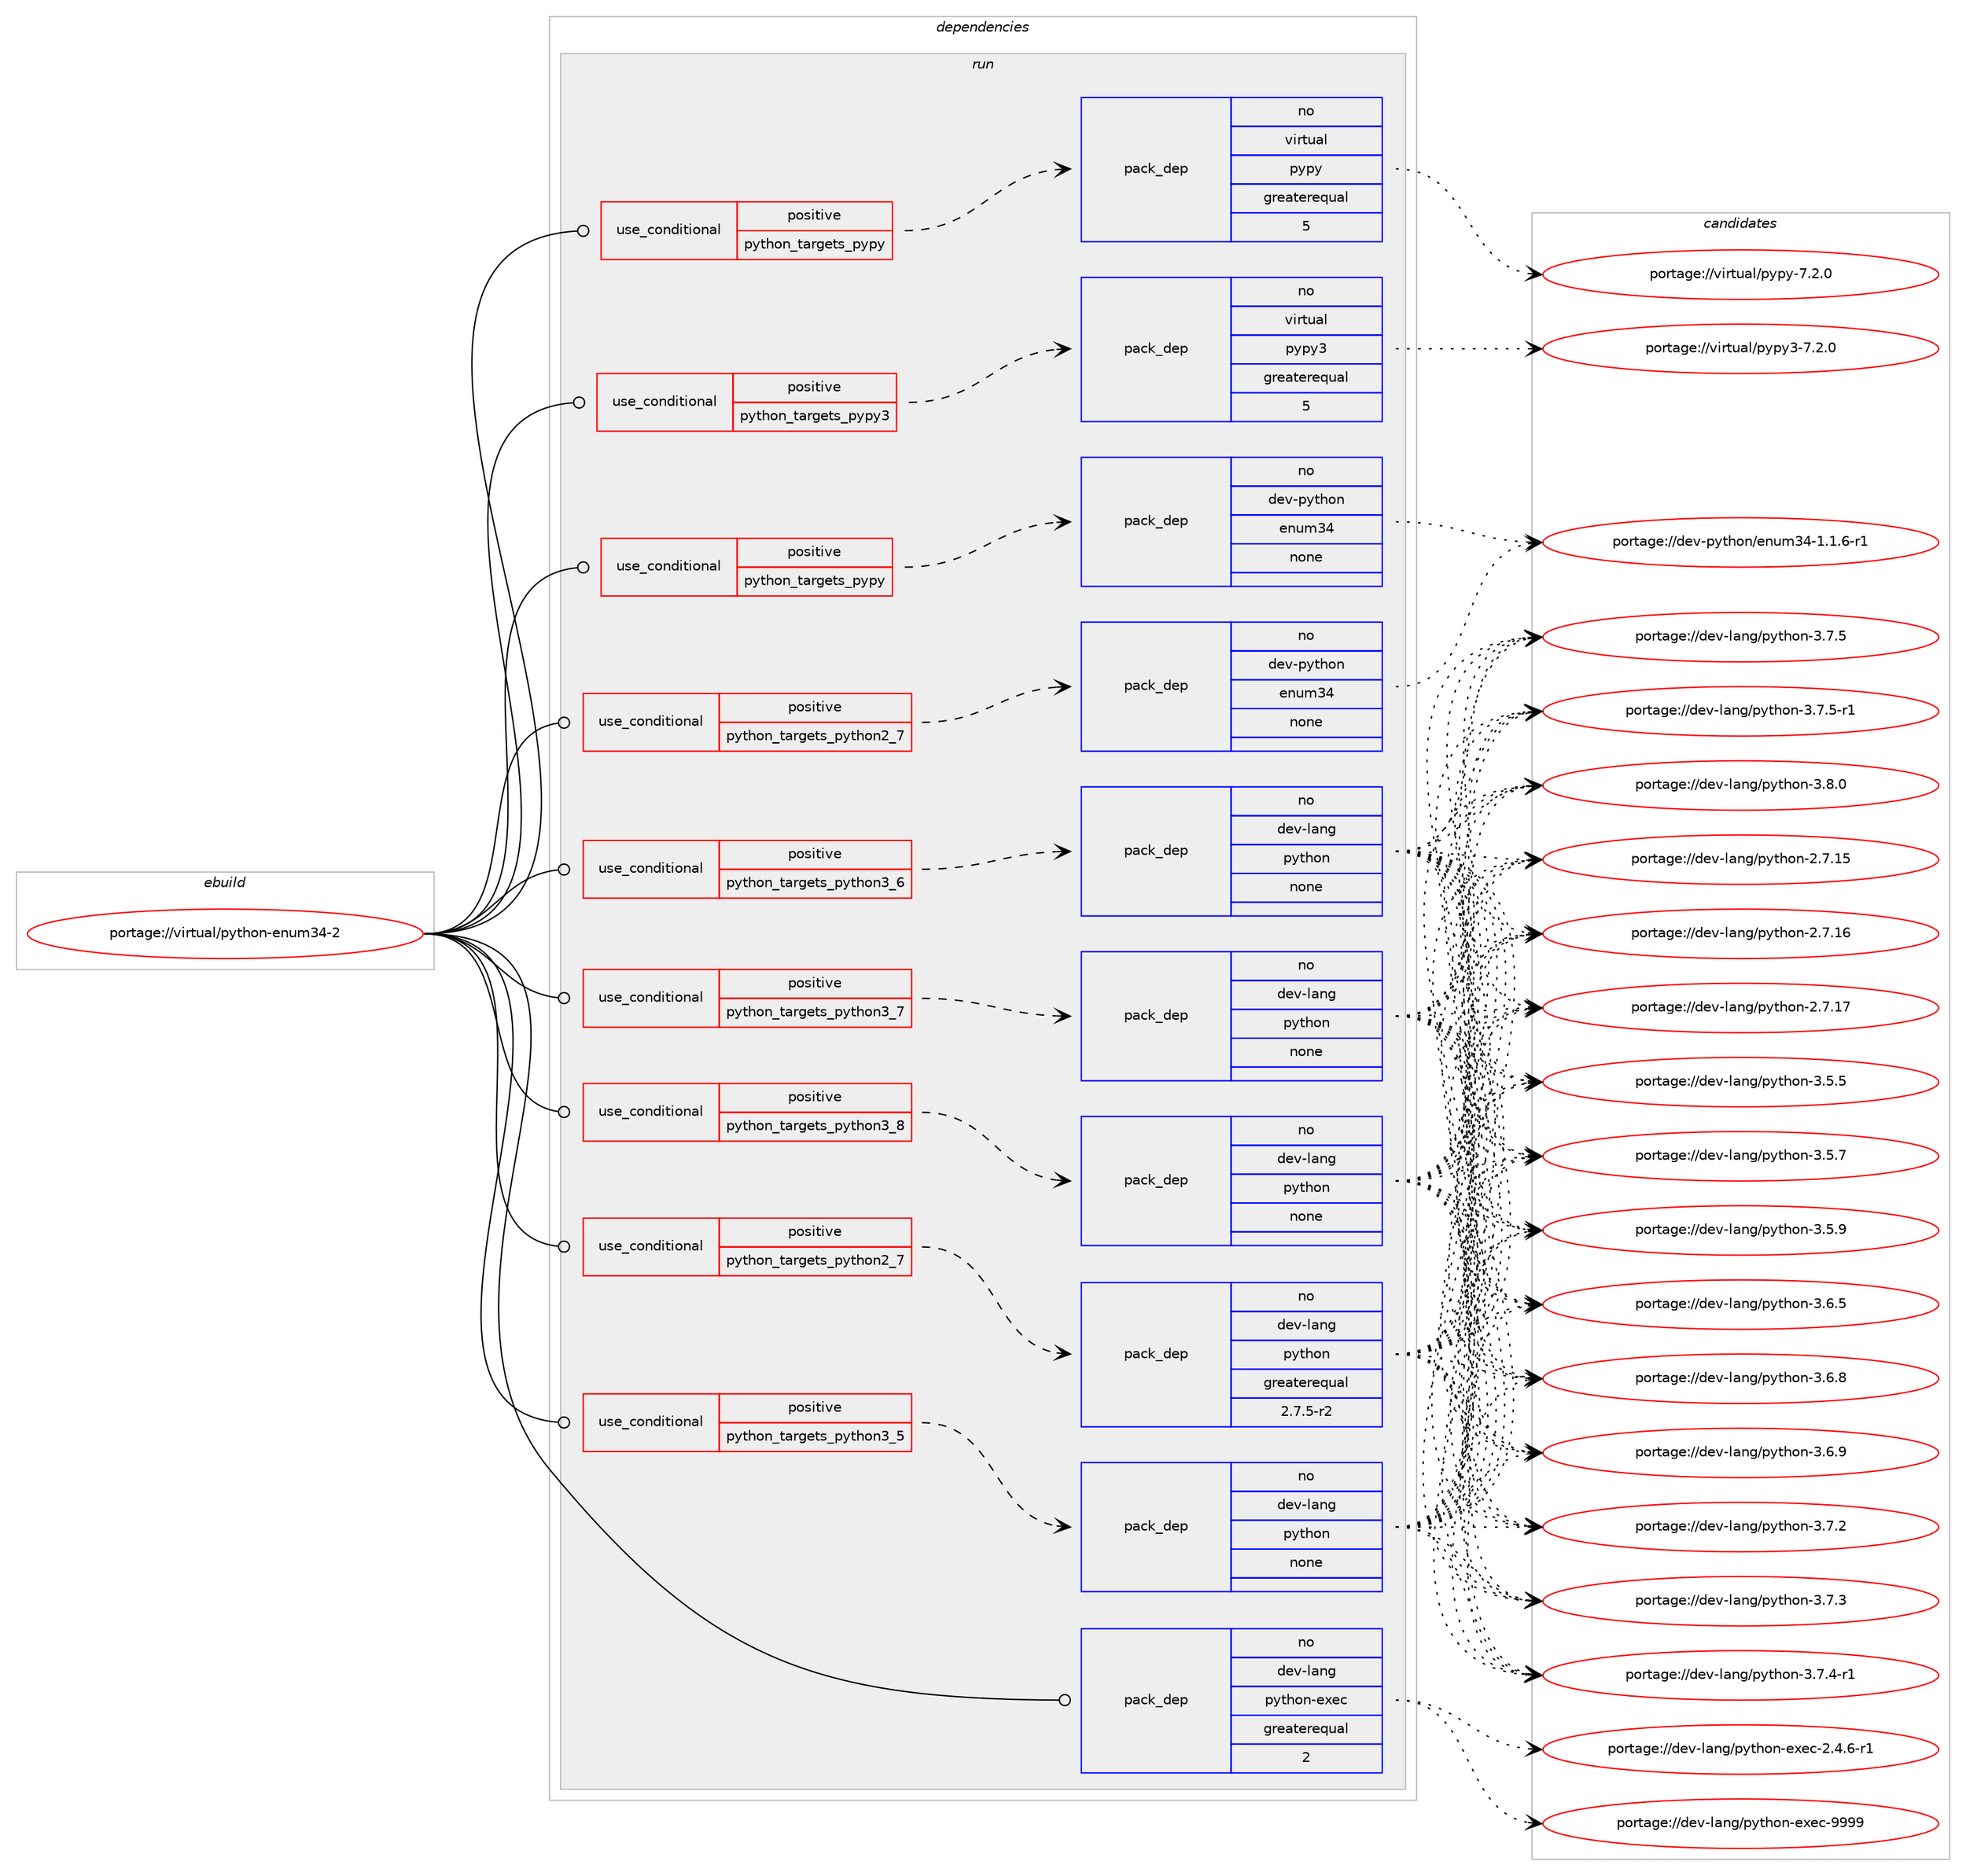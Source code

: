 digraph prolog {

# *************
# Graph options
# *************

newrank=true;
concentrate=true;
compound=true;
graph [rankdir=LR,fontname=Helvetica,fontsize=10,ranksep=1.5];#, ranksep=2.5, nodesep=0.2];
edge  [arrowhead=vee];
node  [fontname=Helvetica,fontsize=10];

# **********
# The ebuild
# **********

subgraph cluster_leftcol {
color=gray;
rank=same;
label=<<i>ebuild</i>>;
id [label="portage://virtual/python-enum34-2", color=red, width=4, href="../virtual/python-enum34-2.svg"];
}

# ****************
# The dependencies
# ****************

subgraph cluster_midcol {
color=gray;
label=<<i>dependencies</i>>;
subgraph cluster_compile {
fillcolor="#eeeeee";
style=filled;
label=<<i>compile</i>>;
}
subgraph cluster_compileandrun {
fillcolor="#eeeeee";
style=filled;
label=<<i>compile and run</i>>;
}
subgraph cluster_run {
fillcolor="#eeeeee";
style=filled;
label=<<i>run</i>>;
subgraph cond105025 {
dependency435901 [label=<<TABLE BORDER="0" CELLBORDER="1" CELLSPACING="0" CELLPADDING="4"><TR><TD ROWSPAN="3" CELLPADDING="10">use_conditional</TD></TR><TR><TD>positive</TD></TR><TR><TD>python_targets_pypy</TD></TR></TABLE>>, shape=none, color=red];
subgraph pack323202 {
dependency435902 [label=<<TABLE BORDER="0" CELLBORDER="1" CELLSPACING="0" CELLPADDING="4" WIDTH="220"><TR><TD ROWSPAN="6" CELLPADDING="30">pack_dep</TD></TR><TR><TD WIDTH="110">no</TD></TR><TR><TD>dev-python</TD></TR><TR><TD>enum34</TD></TR><TR><TD>none</TD></TR><TR><TD></TD></TR></TABLE>>, shape=none, color=blue];
}
dependency435901:e -> dependency435902:w [weight=20,style="dashed",arrowhead="vee"];
}
id:e -> dependency435901:w [weight=20,style="solid",arrowhead="odot"];
subgraph cond105026 {
dependency435903 [label=<<TABLE BORDER="0" CELLBORDER="1" CELLSPACING="0" CELLPADDING="4"><TR><TD ROWSPAN="3" CELLPADDING="10">use_conditional</TD></TR><TR><TD>positive</TD></TR><TR><TD>python_targets_pypy</TD></TR></TABLE>>, shape=none, color=red];
subgraph pack323203 {
dependency435904 [label=<<TABLE BORDER="0" CELLBORDER="1" CELLSPACING="0" CELLPADDING="4" WIDTH="220"><TR><TD ROWSPAN="6" CELLPADDING="30">pack_dep</TD></TR><TR><TD WIDTH="110">no</TD></TR><TR><TD>virtual</TD></TR><TR><TD>pypy</TD></TR><TR><TD>greaterequal</TD></TR><TR><TD>5</TD></TR></TABLE>>, shape=none, color=blue];
}
dependency435903:e -> dependency435904:w [weight=20,style="dashed",arrowhead="vee"];
}
id:e -> dependency435903:w [weight=20,style="solid",arrowhead="odot"];
subgraph cond105027 {
dependency435905 [label=<<TABLE BORDER="0" CELLBORDER="1" CELLSPACING="0" CELLPADDING="4"><TR><TD ROWSPAN="3" CELLPADDING="10">use_conditional</TD></TR><TR><TD>positive</TD></TR><TR><TD>python_targets_pypy3</TD></TR></TABLE>>, shape=none, color=red];
subgraph pack323204 {
dependency435906 [label=<<TABLE BORDER="0" CELLBORDER="1" CELLSPACING="0" CELLPADDING="4" WIDTH="220"><TR><TD ROWSPAN="6" CELLPADDING="30">pack_dep</TD></TR><TR><TD WIDTH="110">no</TD></TR><TR><TD>virtual</TD></TR><TR><TD>pypy3</TD></TR><TR><TD>greaterequal</TD></TR><TR><TD>5</TD></TR></TABLE>>, shape=none, color=blue];
}
dependency435905:e -> dependency435906:w [weight=20,style="dashed",arrowhead="vee"];
}
id:e -> dependency435905:w [weight=20,style="solid",arrowhead="odot"];
subgraph cond105028 {
dependency435907 [label=<<TABLE BORDER="0" CELLBORDER="1" CELLSPACING="0" CELLPADDING="4"><TR><TD ROWSPAN="3" CELLPADDING="10">use_conditional</TD></TR><TR><TD>positive</TD></TR><TR><TD>python_targets_python2_7</TD></TR></TABLE>>, shape=none, color=red];
subgraph pack323205 {
dependency435908 [label=<<TABLE BORDER="0" CELLBORDER="1" CELLSPACING="0" CELLPADDING="4" WIDTH="220"><TR><TD ROWSPAN="6" CELLPADDING="30">pack_dep</TD></TR><TR><TD WIDTH="110">no</TD></TR><TR><TD>dev-lang</TD></TR><TR><TD>python</TD></TR><TR><TD>greaterequal</TD></TR><TR><TD>2.7.5-r2</TD></TR></TABLE>>, shape=none, color=blue];
}
dependency435907:e -> dependency435908:w [weight=20,style="dashed",arrowhead="vee"];
}
id:e -> dependency435907:w [weight=20,style="solid",arrowhead="odot"];
subgraph cond105029 {
dependency435909 [label=<<TABLE BORDER="0" CELLBORDER="1" CELLSPACING="0" CELLPADDING="4"><TR><TD ROWSPAN="3" CELLPADDING="10">use_conditional</TD></TR><TR><TD>positive</TD></TR><TR><TD>python_targets_python2_7</TD></TR></TABLE>>, shape=none, color=red];
subgraph pack323206 {
dependency435910 [label=<<TABLE BORDER="0" CELLBORDER="1" CELLSPACING="0" CELLPADDING="4" WIDTH="220"><TR><TD ROWSPAN="6" CELLPADDING="30">pack_dep</TD></TR><TR><TD WIDTH="110">no</TD></TR><TR><TD>dev-python</TD></TR><TR><TD>enum34</TD></TR><TR><TD>none</TD></TR><TR><TD></TD></TR></TABLE>>, shape=none, color=blue];
}
dependency435909:e -> dependency435910:w [weight=20,style="dashed",arrowhead="vee"];
}
id:e -> dependency435909:w [weight=20,style="solid",arrowhead="odot"];
subgraph cond105030 {
dependency435911 [label=<<TABLE BORDER="0" CELLBORDER="1" CELLSPACING="0" CELLPADDING="4"><TR><TD ROWSPAN="3" CELLPADDING="10">use_conditional</TD></TR><TR><TD>positive</TD></TR><TR><TD>python_targets_python3_5</TD></TR></TABLE>>, shape=none, color=red];
subgraph pack323207 {
dependency435912 [label=<<TABLE BORDER="0" CELLBORDER="1" CELLSPACING="0" CELLPADDING="4" WIDTH="220"><TR><TD ROWSPAN="6" CELLPADDING="30">pack_dep</TD></TR><TR><TD WIDTH="110">no</TD></TR><TR><TD>dev-lang</TD></TR><TR><TD>python</TD></TR><TR><TD>none</TD></TR><TR><TD></TD></TR></TABLE>>, shape=none, color=blue];
}
dependency435911:e -> dependency435912:w [weight=20,style="dashed",arrowhead="vee"];
}
id:e -> dependency435911:w [weight=20,style="solid",arrowhead="odot"];
subgraph cond105031 {
dependency435913 [label=<<TABLE BORDER="0" CELLBORDER="1" CELLSPACING="0" CELLPADDING="4"><TR><TD ROWSPAN="3" CELLPADDING="10">use_conditional</TD></TR><TR><TD>positive</TD></TR><TR><TD>python_targets_python3_6</TD></TR></TABLE>>, shape=none, color=red];
subgraph pack323208 {
dependency435914 [label=<<TABLE BORDER="0" CELLBORDER="1" CELLSPACING="0" CELLPADDING="4" WIDTH="220"><TR><TD ROWSPAN="6" CELLPADDING="30">pack_dep</TD></TR><TR><TD WIDTH="110">no</TD></TR><TR><TD>dev-lang</TD></TR><TR><TD>python</TD></TR><TR><TD>none</TD></TR><TR><TD></TD></TR></TABLE>>, shape=none, color=blue];
}
dependency435913:e -> dependency435914:w [weight=20,style="dashed",arrowhead="vee"];
}
id:e -> dependency435913:w [weight=20,style="solid",arrowhead="odot"];
subgraph cond105032 {
dependency435915 [label=<<TABLE BORDER="0" CELLBORDER="1" CELLSPACING="0" CELLPADDING="4"><TR><TD ROWSPAN="3" CELLPADDING="10">use_conditional</TD></TR><TR><TD>positive</TD></TR><TR><TD>python_targets_python3_7</TD></TR></TABLE>>, shape=none, color=red];
subgraph pack323209 {
dependency435916 [label=<<TABLE BORDER="0" CELLBORDER="1" CELLSPACING="0" CELLPADDING="4" WIDTH="220"><TR><TD ROWSPAN="6" CELLPADDING="30">pack_dep</TD></TR><TR><TD WIDTH="110">no</TD></TR><TR><TD>dev-lang</TD></TR><TR><TD>python</TD></TR><TR><TD>none</TD></TR><TR><TD></TD></TR></TABLE>>, shape=none, color=blue];
}
dependency435915:e -> dependency435916:w [weight=20,style="dashed",arrowhead="vee"];
}
id:e -> dependency435915:w [weight=20,style="solid",arrowhead="odot"];
subgraph cond105033 {
dependency435917 [label=<<TABLE BORDER="0" CELLBORDER="1" CELLSPACING="0" CELLPADDING="4"><TR><TD ROWSPAN="3" CELLPADDING="10">use_conditional</TD></TR><TR><TD>positive</TD></TR><TR><TD>python_targets_python3_8</TD></TR></TABLE>>, shape=none, color=red];
subgraph pack323210 {
dependency435918 [label=<<TABLE BORDER="0" CELLBORDER="1" CELLSPACING="0" CELLPADDING="4" WIDTH="220"><TR><TD ROWSPAN="6" CELLPADDING="30">pack_dep</TD></TR><TR><TD WIDTH="110">no</TD></TR><TR><TD>dev-lang</TD></TR><TR><TD>python</TD></TR><TR><TD>none</TD></TR><TR><TD></TD></TR></TABLE>>, shape=none, color=blue];
}
dependency435917:e -> dependency435918:w [weight=20,style="dashed",arrowhead="vee"];
}
id:e -> dependency435917:w [weight=20,style="solid",arrowhead="odot"];
subgraph pack323211 {
dependency435919 [label=<<TABLE BORDER="0" CELLBORDER="1" CELLSPACING="0" CELLPADDING="4" WIDTH="220"><TR><TD ROWSPAN="6" CELLPADDING="30">pack_dep</TD></TR><TR><TD WIDTH="110">no</TD></TR><TR><TD>dev-lang</TD></TR><TR><TD>python-exec</TD></TR><TR><TD>greaterequal</TD></TR><TR><TD>2</TD></TR></TABLE>>, shape=none, color=blue];
}
id:e -> dependency435919:w [weight=20,style="solid",arrowhead="odot"];
}
}

# **************
# The candidates
# **************

subgraph cluster_choices {
rank=same;
color=gray;
label=<<i>candidates</i>>;

subgraph choice323202 {
color=black;
nodesep=1;
choiceportage100101118451121211161041111104710111011710951524549464946544511449 [label="portage://dev-python/enum34-1.1.6-r1", color=red, width=4,href="../dev-python/enum34-1.1.6-r1.svg"];
dependency435902:e -> choiceportage100101118451121211161041111104710111011710951524549464946544511449:w [style=dotted,weight="100"];
}
subgraph choice323203 {
color=black;
nodesep=1;
choiceportage1181051141161179710847112121112121455546504648 [label="portage://virtual/pypy-7.2.0", color=red, width=4,href="../virtual/pypy-7.2.0.svg"];
dependency435904:e -> choiceportage1181051141161179710847112121112121455546504648:w [style=dotted,weight="100"];
}
subgraph choice323204 {
color=black;
nodesep=1;
choiceportage118105114116117971084711212111212151455546504648 [label="portage://virtual/pypy3-7.2.0", color=red, width=4,href="../virtual/pypy3-7.2.0.svg"];
dependency435906:e -> choiceportage118105114116117971084711212111212151455546504648:w [style=dotted,weight="100"];
}
subgraph choice323205 {
color=black;
nodesep=1;
choiceportage10010111845108971101034711212111610411111045504655464953 [label="portage://dev-lang/python-2.7.15", color=red, width=4,href="../dev-lang/python-2.7.15.svg"];
choiceportage10010111845108971101034711212111610411111045504655464954 [label="portage://dev-lang/python-2.7.16", color=red, width=4,href="../dev-lang/python-2.7.16.svg"];
choiceportage10010111845108971101034711212111610411111045504655464955 [label="portage://dev-lang/python-2.7.17", color=red, width=4,href="../dev-lang/python-2.7.17.svg"];
choiceportage100101118451089711010347112121116104111110455146534653 [label="portage://dev-lang/python-3.5.5", color=red, width=4,href="../dev-lang/python-3.5.5.svg"];
choiceportage100101118451089711010347112121116104111110455146534655 [label="portage://dev-lang/python-3.5.7", color=red, width=4,href="../dev-lang/python-3.5.7.svg"];
choiceportage100101118451089711010347112121116104111110455146534657 [label="portage://dev-lang/python-3.5.9", color=red, width=4,href="../dev-lang/python-3.5.9.svg"];
choiceportage100101118451089711010347112121116104111110455146544653 [label="portage://dev-lang/python-3.6.5", color=red, width=4,href="../dev-lang/python-3.6.5.svg"];
choiceportage100101118451089711010347112121116104111110455146544656 [label="portage://dev-lang/python-3.6.8", color=red, width=4,href="../dev-lang/python-3.6.8.svg"];
choiceportage100101118451089711010347112121116104111110455146544657 [label="portage://dev-lang/python-3.6.9", color=red, width=4,href="../dev-lang/python-3.6.9.svg"];
choiceportage100101118451089711010347112121116104111110455146554650 [label="portage://dev-lang/python-3.7.2", color=red, width=4,href="../dev-lang/python-3.7.2.svg"];
choiceportage100101118451089711010347112121116104111110455146554651 [label="portage://dev-lang/python-3.7.3", color=red, width=4,href="../dev-lang/python-3.7.3.svg"];
choiceportage1001011184510897110103471121211161041111104551465546524511449 [label="portage://dev-lang/python-3.7.4-r1", color=red, width=4,href="../dev-lang/python-3.7.4-r1.svg"];
choiceportage100101118451089711010347112121116104111110455146554653 [label="portage://dev-lang/python-3.7.5", color=red, width=4,href="../dev-lang/python-3.7.5.svg"];
choiceportage1001011184510897110103471121211161041111104551465546534511449 [label="portage://dev-lang/python-3.7.5-r1", color=red, width=4,href="../dev-lang/python-3.7.5-r1.svg"];
choiceportage100101118451089711010347112121116104111110455146564648 [label="portage://dev-lang/python-3.8.0", color=red, width=4,href="../dev-lang/python-3.8.0.svg"];
dependency435908:e -> choiceportage10010111845108971101034711212111610411111045504655464953:w [style=dotted,weight="100"];
dependency435908:e -> choiceportage10010111845108971101034711212111610411111045504655464954:w [style=dotted,weight="100"];
dependency435908:e -> choiceportage10010111845108971101034711212111610411111045504655464955:w [style=dotted,weight="100"];
dependency435908:e -> choiceportage100101118451089711010347112121116104111110455146534653:w [style=dotted,weight="100"];
dependency435908:e -> choiceportage100101118451089711010347112121116104111110455146534655:w [style=dotted,weight="100"];
dependency435908:e -> choiceportage100101118451089711010347112121116104111110455146534657:w [style=dotted,weight="100"];
dependency435908:e -> choiceportage100101118451089711010347112121116104111110455146544653:w [style=dotted,weight="100"];
dependency435908:e -> choiceportage100101118451089711010347112121116104111110455146544656:w [style=dotted,weight="100"];
dependency435908:e -> choiceportage100101118451089711010347112121116104111110455146544657:w [style=dotted,weight="100"];
dependency435908:e -> choiceportage100101118451089711010347112121116104111110455146554650:w [style=dotted,weight="100"];
dependency435908:e -> choiceportage100101118451089711010347112121116104111110455146554651:w [style=dotted,weight="100"];
dependency435908:e -> choiceportage1001011184510897110103471121211161041111104551465546524511449:w [style=dotted,weight="100"];
dependency435908:e -> choiceportage100101118451089711010347112121116104111110455146554653:w [style=dotted,weight="100"];
dependency435908:e -> choiceportage1001011184510897110103471121211161041111104551465546534511449:w [style=dotted,weight="100"];
dependency435908:e -> choiceportage100101118451089711010347112121116104111110455146564648:w [style=dotted,weight="100"];
}
subgraph choice323206 {
color=black;
nodesep=1;
choiceportage100101118451121211161041111104710111011710951524549464946544511449 [label="portage://dev-python/enum34-1.1.6-r1", color=red, width=4,href="../dev-python/enum34-1.1.6-r1.svg"];
dependency435910:e -> choiceportage100101118451121211161041111104710111011710951524549464946544511449:w [style=dotted,weight="100"];
}
subgraph choice323207 {
color=black;
nodesep=1;
choiceportage10010111845108971101034711212111610411111045504655464953 [label="portage://dev-lang/python-2.7.15", color=red, width=4,href="../dev-lang/python-2.7.15.svg"];
choiceportage10010111845108971101034711212111610411111045504655464954 [label="portage://dev-lang/python-2.7.16", color=red, width=4,href="../dev-lang/python-2.7.16.svg"];
choiceportage10010111845108971101034711212111610411111045504655464955 [label="portage://dev-lang/python-2.7.17", color=red, width=4,href="../dev-lang/python-2.7.17.svg"];
choiceportage100101118451089711010347112121116104111110455146534653 [label="portage://dev-lang/python-3.5.5", color=red, width=4,href="../dev-lang/python-3.5.5.svg"];
choiceportage100101118451089711010347112121116104111110455146534655 [label="portage://dev-lang/python-3.5.7", color=red, width=4,href="../dev-lang/python-3.5.7.svg"];
choiceportage100101118451089711010347112121116104111110455146534657 [label="portage://dev-lang/python-3.5.9", color=red, width=4,href="../dev-lang/python-3.5.9.svg"];
choiceportage100101118451089711010347112121116104111110455146544653 [label="portage://dev-lang/python-3.6.5", color=red, width=4,href="../dev-lang/python-3.6.5.svg"];
choiceportage100101118451089711010347112121116104111110455146544656 [label="portage://dev-lang/python-3.6.8", color=red, width=4,href="../dev-lang/python-3.6.8.svg"];
choiceportage100101118451089711010347112121116104111110455146544657 [label="portage://dev-lang/python-3.6.9", color=red, width=4,href="../dev-lang/python-3.6.9.svg"];
choiceportage100101118451089711010347112121116104111110455146554650 [label="portage://dev-lang/python-3.7.2", color=red, width=4,href="../dev-lang/python-3.7.2.svg"];
choiceportage100101118451089711010347112121116104111110455146554651 [label="portage://dev-lang/python-3.7.3", color=red, width=4,href="../dev-lang/python-3.7.3.svg"];
choiceportage1001011184510897110103471121211161041111104551465546524511449 [label="portage://dev-lang/python-3.7.4-r1", color=red, width=4,href="../dev-lang/python-3.7.4-r1.svg"];
choiceportage100101118451089711010347112121116104111110455146554653 [label="portage://dev-lang/python-3.7.5", color=red, width=4,href="../dev-lang/python-3.7.5.svg"];
choiceportage1001011184510897110103471121211161041111104551465546534511449 [label="portage://dev-lang/python-3.7.5-r1", color=red, width=4,href="../dev-lang/python-3.7.5-r1.svg"];
choiceportage100101118451089711010347112121116104111110455146564648 [label="portage://dev-lang/python-3.8.0", color=red, width=4,href="../dev-lang/python-3.8.0.svg"];
dependency435912:e -> choiceportage10010111845108971101034711212111610411111045504655464953:w [style=dotted,weight="100"];
dependency435912:e -> choiceportage10010111845108971101034711212111610411111045504655464954:w [style=dotted,weight="100"];
dependency435912:e -> choiceportage10010111845108971101034711212111610411111045504655464955:w [style=dotted,weight="100"];
dependency435912:e -> choiceportage100101118451089711010347112121116104111110455146534653:w [style=dotted,weight="100"];
dependency435912:e -> choiceportage100101118451089711010347112121116104111110455146534655:w [style=dotted,weight="100"];
dependency435912:e -> choiceportage100101118451089711010347112121116104111110455146534657:w [style=dotted,weight="100"];
dependency435912:e -> choiceportage100101118451089711010347112121116104111110455146544653:w [style=dotted,weight="100"];
dependency435912:e -> choiceportage100101118451089711010347112121116104111110455146544656:w [style=dotted,weight="100"];
dependency435912:e -> choiceportage100101118451089711010347112121116104111110455146544657:w [style=dotted,weight="100"];
dependency435912:e -> choiceportage100101118451089711010347112121116104111110455146554650:w [style=dotted,weight="100"];
dependency435912:e -> choiceportage100101118451089711010347112121116104111110455146554651:w [style=dotted,weight="100"];
dependency435912:e -> choiceportage1001011184510897110103471121211161041111104551465546524511449:w [style=dotted,weight="100"];
dependency435912:e -> choiceportage100101118451089711010347112121116104111110455146554653:w [style=dotted,weight="100"];
dependency435912:e -> choiceportage1001011184510897110103471121211161041111104551465546534511449:w [style=dotted,weight="100"];
dependency435912:e -> choiceportage100101118451089711010347112121116104111110455146564648:w [style=dotted,weight="100"];
}
subgraph choice323208 {
color=black;
nodesep=1;
choiceportage10010111845108971101034711212111610411111045504655464953 [label="portage://dev-lang/python-2.7.15", color=red, width=4,href="../dev-lang/python-2.7.15.svg"];
choiceportage10010111845108971101034711212111610411111045504655464954 [label="portage://dev-lang/python-2.7.16", color=red, width=4,href="../dev-lang/python-2.7.16.svg"];
choiceportage10010111845108971101034711212111610411111045504655464955 [label="portage://dev-lang/python-2.7.17", color=red, width=4,href="../dev-lang/python-2.7.17.svg"];
choiceportage100101118451089711010347112121116104111110455146534653 [label="portage://dev-lang/python-3.5.5", color=red, width=4,href="../dev-lang/python-3.5.5.svg"];
choiceportage100101118451089711010347112121116104111110455146534655 [label="portage://dev-lang/python-3.5.7", color=red, width=4,href="../dev-lang/python-3.5.7.svg"];
choiceportage100101118451089711010347112121116104111110455146534657 [label="portage://dev-lang/python-3.5.9", color=red, width=4,href="../dev-lang/python-3.5.9.svg"];
choiceportage100101118451089711010347112121116104111110455146544653 [label="portage://dev-lang/python-3.6.5", color=red, width=4,href="../dev-lang/python-3.6.5.svg"];
choiceportage100101118451089711010347112121116104111110455146544656 [label="portage://dev-lang/python-3.6.8", color=red, width=4,href="../dev-lang/python-3.6.8.svg"];
choiceportage100101118451089711010347112121116104111110455146544657 [label="portage://dev-lang/python-3.6.9", color=red, width=4,href="../dev-lang/python-3.6.9.svg"];
choiceportage100101118451089711010347112121116104111110455146554650 [label="portage://dev-lang/python-3.7.2", color=red, width=4,href="../dev-lang/python-3.7.2.svg"];
choiceportage100101118451089711010347112121116104111110455146554651 [label="portage://dev-lang/python-3.7.3", color=red, width=4,href="../dev-lang/python-3.7.3.svg"];
choiceportage1001011184510897110103471121211161041111104551465546524511449 [label="portage://dev-lang/python-3.7.4-r1", color=red, width=4,href="../dev-lang/python-3.7.4-r1.svg"];
choiceportage100101118451089711010347112121116104111110455146554653 [label="portage://dev-lang/python-3.7.5", color=red, width=4,href="../dev-lang/python-3.7.5.svg"];
choiceportage1001011184510897110103471121211161041111104551465546534511449 [label="portage://dev-lang/python-3.7.5-r1", color=red, width=4,href="../dev-lang/python-3.7.5-r1.svg"];
choiceportage100101118451089711010347112121116104111110455146564648 [label="portage://dev-lang/python-3.8.0", color=red, width=4,href="../dev-lang/python-3.8.0.svg"];
dependency435914:e -> choiceportage10010111845108971101034711212111610411111045504655464953:w [style=dotted,weight="100"];
dependency435914:e -> choiceportage10010111845108971101034711212111610411111045504655464954:w [style=dotted,weight="100"];
dependency435914:e -> choiceportage10010111845108971101034711212111610411111045504655464955:w [style=dotted,weight="100"];
dependency435914:e -> choiceportage100101118451089711010347112121116104111110455146534653:w [style=dotted,weight="100"];
dependency435914:e -> choiceportage100101118451089711010347112121116104111110455146534655:w [style=dotted,weight="100"];
dependency435914:e -> choiceportage100101118451089711010347112121116104111110455146534657:w [style=dotted,weight="100"];
dependency435914:e -> choiceportage100101118451089711010347112121116104111110455146544653:w [style=dotted,weight="100"];
dependency435914:e -> choiceportage100101118451089711010347112121116104111110455146544656:w [style=dotted,weight="100"];
dependency435914:e -> choiceportage100101118451089711010347112121116104111110455146544657:w [style=dotted,weight="100"];
dependency435914:e -> choiceportage100101118451089711010347112121116104111110455146554650:w [style=dotted,weight="100"];
dependency435914:e -> choiceportage100101118451089711010347112121116104111110455146554651:w [style=dotted,weight="100"];
dependency435914:e -> choiceportage1001011184510897110103471121211161041111104551465546524511449:w [style=dotted,weight="100"];
dependency435914:e -> choiceportage100101118451089711010347112121116104111110455146554653:w [style=dotted,weight="100"];
dependency435914:e -> choiceportage1001011184510897110103471121211161041111104551465546534511449:w [style=dotted,weight="100"];
dependency435914:e -> choiceportage100101118451089711010347112121116104111110455146564648:w [style=dotted,weight="100"];
}
subgraph choice323209 {
color=black;
nodesep=1;
choiceportage10010111845108971101034711212111610411111045504655464953 [label="portage://dev-lang/python-2.7.15", color=red, width=4,href="../dev-lang/python-2.7.15.svg"];
choiceportage10010111845108971101034711212111610411111045504655464954 [label="portage://dev-lang/python-2.7.16", color=red, width=4,href="../dev-lang/python-2.7.16.svg"];
choiceportage10010111845108971101034711212111610411111045504655464955 [label="portage://dev-lang/python-2.7.17", color=red, width=4,href="../dev-lang/python-2.7.17.svg"];
choiceportage100101118451089711010347112121116104111110455146534653 [label="portage://dev-lang/python-3.5.5", color=red, width=4,href="../dev-lang/python-3.5.5.svg"];
choiceportage100101118451089711010347112121116104111110455146534655 [label="portage://dev-lang/python-3.5.7", color=red, width=4,href="../dev-lang/python-3.5.7.svg"];
choiceportage100101118451089711010347112121116104111110455146534657 [label="portage://dev-lang/python-3.5.9", color=red, width=4,href="../dev-lang/python-3.5.9.svg"];
choiceportage100101118451089711010347112121116104111110455146544653 [label="portage://dev-lang/python-3.6.5", color=red, width=4,href="../dev-lang/python-3.6.5.svg"];
choiceportage100101118451089711010347112121116104111110455146544656 [label="portage://dev-lang/python-3.6.8", color=red, width=4,href="../dev-lang/python-3.6.8.svg"];
choiceportage100101118451089711010347112121116104111110455146544657 [label="portage://dev-lang/python-3.6.9", color=red, width=4,href="../dev-lang/python-3.6.9.svg"];
choiceportage100101118451089711010347112121116104111110455146554650 [label="portage://dev-lang/python-3.7.2", color=red, width=4,href="../dev-lang/python-3.7.2.svg"];
choiceportage100101118451089711010347112121116104111110455146554651 [label="portage://dev-lang/python-3.7.3", color=red, width=4,href="../dev-lang/python-3.7.3.svg"];
choiceportage1001011184510897110103471121211161041111104551465546524511449 [label="portage://dev-lang/python-3.7.4-r1", color=red, width=4,href="../dev-lang/python-3.7.4-r1.svg"];
choiceportage100101118451089711010347112121116104111110455146554653 [label="portage://dev-lang/python-3.7.5", color=red, width=4,href="../dev-lang/python-3.7.5.svg"];
choiceportage1001011184510897110103471121211161041111104551465546534511449 [label="portage://dev-lang/python-3.7.5-r1", color=red, width=4,href="../dev-lang/python-3.7.5-r1.svg"];
choiceportage100101118451089711010347112121116104111110455146564648 [label="portage://dev-lang/python-3.8.0", color=red, width=4,href="../dev-lang/python-3.8.0.svg"];
dependency435916:e -> choiceportage10010111845108971101034711212111610411111045504655464953:w [style=dotted,weight="100"];
dependency435916:e -> choiceportage10010111845108971101034711212111610411111045504655464954:w [style=dotted,weight="100"];
dependency435916:e -> choiceportage10010111845108971101034711212111610411111045504655464955:w [style=dotted,weight="100"];
dependency435916:e -> choiceportage100101118451089711010347112121116104111110455146534653:w [style=dotted,weight="100"];
dependency435916:e -> choiceportage100101118451089711010347112121116104111110455146534655:w [style=dotted,weight="100"];
dependency435916:e -> choiceportage100101118451089711010347112121116104111110455146534657:w [style=dotted,weight="100"];
dependency435916:e -> choiceportage100101118451089711010347112121116104111110455146544653:w [style=dotted,weight="100"];
dependency435916:e -> choiceportage100101118451089711010347112121116104111110455146544656:w [style=dotted,weight="100"];
dependency435916:e -> choiceportage100101118451089711010347112121116104111110455146544657:w [style=dotted,weight="100"];
dependency435916:e -> choiceportage100101118451089711010347112121116104111110455146554650:w [style=dotted,weight="100"];
dependency435916:e -> choiceportage100101118451089711010347112121116104111110455146554651:w [style=dotted,weight="100"];
dependency435916:e -> choiceportage1001011184510897110103471121211161041111104551465546524511449:w [style=dotted,weight="100"];
dependency435916:e -> choiceportage100101118451089711010347112121116104111110455146554653:w [style=dotted,weight="100"];
dependency435916:e -> choiceportage1001011184510897110103471121211161041111104551465546534511449:w [style=dotted,weight="100"];
dependency435916:e -> choiceportage100101118451089711010347112121116104111110455146564648:w [style=dotted,weight="100"];
}
subgraph choice323210 {
color=black;
nodesep=1;
choiceportage10010111845108971101034711212111610411111045504655464953 [label="portage://dev-lang/python-2.7.15", color=red, width=4,href="../dev-lang/python-2.7.15.svg"];
choiceportage10010111845108971101034711212111610411111045504655464954 [label="portage://dev-lang/python-2.7.16", color=red, width=4,href="../dev-lang/python-2.7.16.svg"];
choiceportage10010111845108971101034711212111610411111045504655464955 [label="portage://dev-lang/python-2.7.17", color=red, width=4,href="../dev-lang/python-2.7.17.svg"];
choiceportage100101118451089711010347112121116104111110455146534653 [label="portage://dev-lang/python-3.5.5", color=red, width=4,href="../dev-lang/python-3.5.5.svg"];
choiceportage100101118451089711010347112121116104111110455146534655 [label="portage://dev-lang/python-3.5.7", color=red, width=4,href="../dev-lang/python-3.5.7.svg"];
choiceportage100101118451089711010347112121116104111110455146534657 [label="portage://dev-lang/python-3.5.9", color=red, width=4,href="../dev-lang/python-3.5.9.svg"];
choiceportage100101118451089711010347112121116104111110455146544653 [label="portage://dev-lang/python-3.6.5", color=red, width=4,href="../dev-lang/python-3.6.5.svg"];
choiceportage100101118451089711010347112121116104111110455146544656 [label="portage://dev-lang/python-3.6.8", color=red, width=4,href="../dev-lang/python-3.6.8.svg"];
choiceportage100101118451089711010347112121116104111110455146544657 [label="portage://dev-lang/python-3.6.9", color=red, width=4,href="../dev-lang/python-3.6.9.svg"];
choiceportage100101118451089711010347112121116104111110455146554650 [label="portage://dev-lang/python-3.7.2", color=red, width=4,href="../dev-lang/python-3.7.2.svg"];
choiceportage100101118451089711010347112121116104111110455146554651 [label="portage://dev-lang/python-3.7.3", color=red, width=4,href="../dev-lang/python-3.7.3.svg"];
choiceportage1001011184510897110103471121211161041111104551465546524511449 [label="portage://dev-lang/python-3.7.4-r1", color=red, width=4,href="../dev-lang/python-3.7.4-r1.svg"];
choiceportage100101118451089711010347112121116104111110455146554653 [label="portage://dev-lang/python-3.7.5", color=red, width=4,href="../dev-lang/python-3.7.5.svg"];
choiceportage1001011184510897110103471121211161041111104551465546534511449 [label="portage://dev-lang/python-3.7.5-r1", color=red, width=4,href="../dev-lang/python-3.7.5-r1.svg"];
choiceportage100101118451089711010347112121116104111110455146564648 [label="portage://dev-lang/python-3.8.0", color=red, width=4,href="../dev-lang/python-3.8.0.svg"];
dependency435918:e -> choiceportage10010111845108971101034711212111610411111045504655464953:w [style=dotted,weight="100"];
dependency435918:e -> choiceportage10010111845108971101034711212111610411111045504655464954:w [style=dotted,weight="100"];
dependency435918:e -> choiceportage10010111845108971101034711212111610411111045504655464955:w [style=dotted,weight="100"];
dependency435918:e -> choiceportage100101118451089711010347112121116104111110455146534653:w [style=dotted,weight="100"];
dependency435918:e -> choiceportage100101118451089711010347112121116104111110455146534655:w [style=dotted,weight="100"];
dependency435918:e -> choiceportage100101118451089711010347112121116104111110455146534657:w [style=dotted,weight="100"];
dependency435918:e -> choiceportage100101118451089711010347112121116104111110455146544653:w [style=dotted,weight="100"];
dependency435918:e -> choiceportage100101118451089711010347112121116104111110455146544656:w [style=dotted,weight="100"];
dependency435918:e -> choiceportage100101118451089711010347112121116104111110455146544657:w [style=dotted,weight="100"];
dependency435918:e -> choiceportage100101118451089711010347112121116104111110455146554650:w [style=dotted,weight="100"];
dependency435918:e -> choiceportage100101118451089711010347112121116104111110455146554651:w [style=dotted,weight="100"];
dependency435918:e -> choiceportage1001011184510897110103471121211161041111104551465546524511449:w [style=dotted,weight="100"];
dependency435918:e -> choiceportage100101118451089711010347112121116104111110455146554653:w [style=dotted,weight="100"];
dependency435918:e -> choiceportage1001011184510897110103471121211161041111104551465546534511449:w [style=dotted,weight="100"];
dependency435918:e -> choiceportage100101118451089711010347112121116104111110455146564648:w [style=dotted,weight="100"];
}
subgraph choice323211 {
color=black;
nodesep=1;
choiceportage10010111845108971101034711212111610411111045101120101994550465246544511449 [label="portage://dev-lang/python-exec-2.4.6-r1", color=red, width=4,href="../dev-lang/python-exec-2.4.6-r1.svg"];
choiceportage10010111845108971101034711212111610411111045101120101994557575757 [label="portage://dev-lang/python-exec-9999", color=red, width=4,href="../dev-lang/python-exec-9999.svg"];
dependency435919:e -> choiceportage10010111845108971101034711212111610411111045101120101994550465246544511449:w [style=dotted,weight="100"];
dependency435919:e -> choiceportage10010111845108971101034711212111610411111045101120101994557575757:w [style=dotted,weight="100"];
}
}

}
